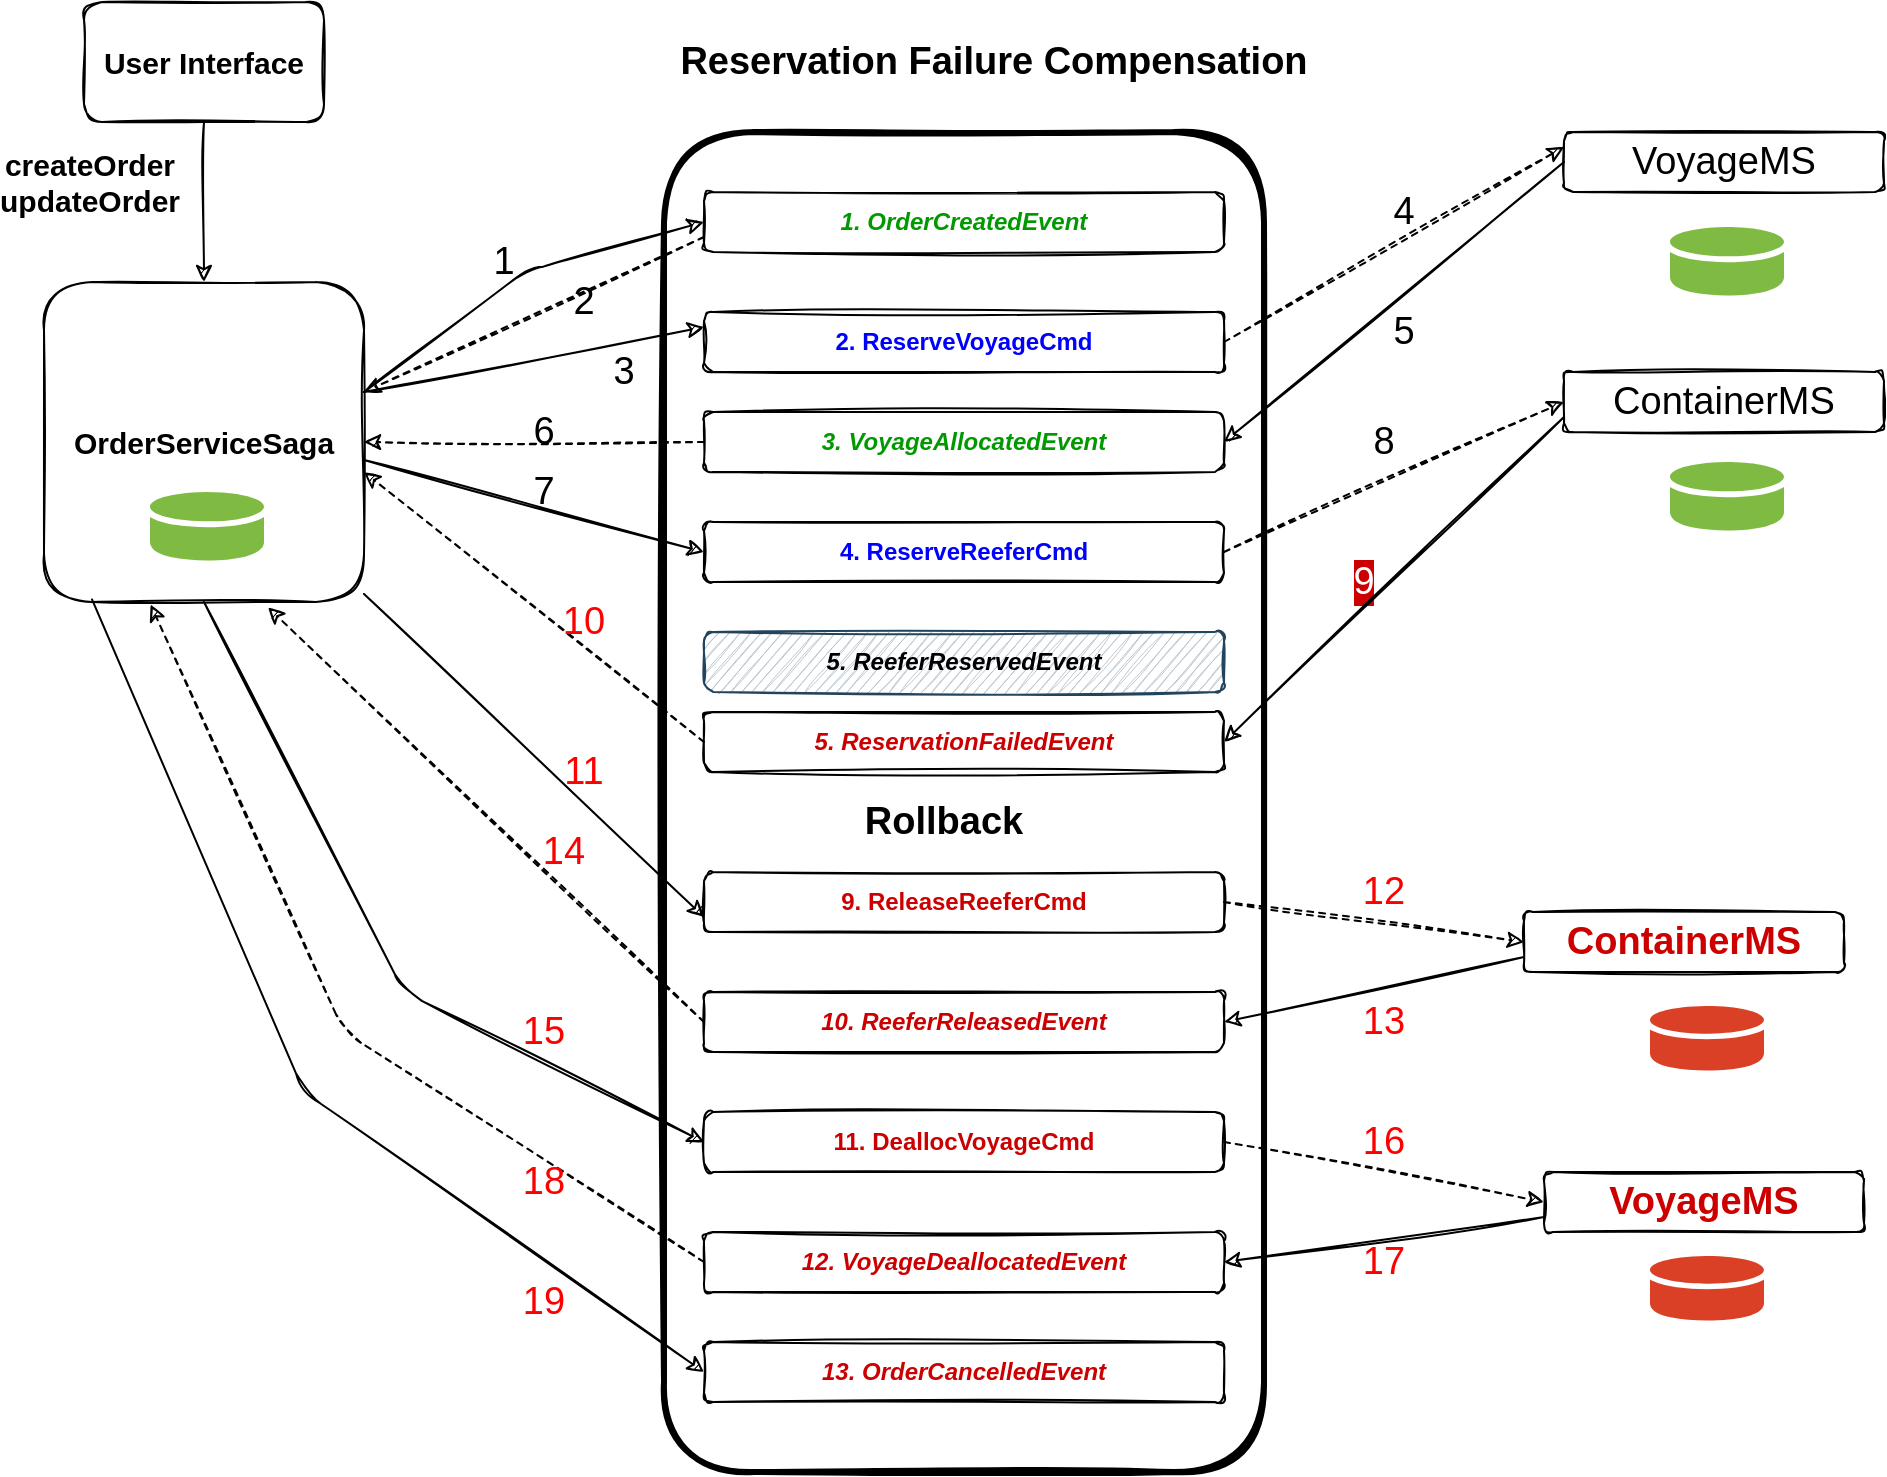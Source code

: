 <mxfile version="18.0.4" type="device"><diagram id="826VPpWqNZ8Hza4WHndU" name="Page-1"><mxGraphModel dx="1092" dy="808" grid="1" gridSize="10" guides="1" tooltips="1" connect="1" arrows="1" fold="1" page="1" pageScale="1" pageWidth="1100" pageHeight="1700" math="0" shadow="0"><root><mxCell id="0"/><mxCell id="1" parent="0"/><mxCell id="cwUZ9Wj_zchIhk9BmzC8-59" value="&lt;span style=&quot;font-size: 19px;&quot;&gt;&lt;b&gt;Reservation Failure Compensation&lt;/b&gt;&lt;/span&gt;" style="text;html=1;strokeColor=none;fillColor=none;align=center;verticalAlign=middle;whiteSpace=wrap;rounded=0;sketch=1;" parent="1" vertex="1"><mxGeometry x="400" y="620" width="330" height="30" as="geometry"/></mxCell><mxCell id="cwUZ9Wj_zchIhk9BmzC8-60" value="" style="rounded=1;whiteSpace=wrap;html=1;sketch=1;strokeWidth=3;" parent="1" vertex="1"><mxGeometry x="400" y="670" width="300" height="670" as="geometry"/></mxCell><mxCell id="cwUZ9Wj_zchIhk9BmzC8-61" value="" style="whiteSpace=wrap;html=1;aspect=fixed;rounded=1;sketch=1;" parent="1" vertex="1"><mxGeometry x="90" y="745" width="160" height="160" as="geometry"/></mxCell><mxCell id="cwUZ9Wj_zchIhk9BmzC8-62" value="&lt;b&gt;&lt;font style=&quot;font-size: 15px;&quot;&gt;OrderServiceSaga&lt;/font&gt;&lt;/b&gt;" style="text;html=1;strokeColor=none;fillColor=none;align=center;verticalAlign=middle;whiteSpace=wrap;rounded=0;sketch=1;" parent="1" vertex="1"><mxGeometry x="140" y="810" width="60" height="30" as="geometry"/></mxCell><mxCell id="cwUZ9Wj_zchIhk9BmzC8-63" value="&lt;span style=&quot;&quot;&gt;1. &lt;/span&gt;&lt;span style=&quot;&quot;&gt;OrderCreatedEvent&lt;/span&gt;" style="rounded=1;whiteSpace=wrap;html=1;sketch=1;fontStyle=3;fontColor=#009900;" parent="1" vertex="1"><mxGeometry x="420" y="700" width="260" height="30" as="geometry"/></mxCell><mxCell id="cwUZ9Wj_zchIhk9BmzC8-64" value="&lt;span style=&quot;&quot;&gt;3. &lt;/span&gt;&lt;span style=&quot;&quot;&gt;VoyageAllocatedEven&lt;/span&gt;&lt;span style=&quot;&quot;&gt;t&lt;/span&gt;" style="rounded=1;whiteSpace=wrap;html=1;sketch=1;fontStyle=3;fontColor=#009900;" parent="1" vertex="1"><mxGeometry x="420" y="810" width="260" height="30" as="geometry"/></mxCell><mxCell id="cwUZ9Wj_zchIhk9BmzC8-65" value="5.&amp;nbsp;&lt;span style=&quot;&quot;&gt;ReeferReservedEvent&lt;/span&gt;" style="rounded=1;whiteSpace=wrap;html=1;sketch=1;fontStyle=3;fillStyle=hachure;fillColor=#bac8d3;strokeColor=#23445d;" parent="1" vertex="1"><mxGeometry x="420" y="920" width="260" height="30" as="geometry"/></mxCell><mxCell id="cwUZ9Wj_zchIhk9BmzC8-67" value="" style="endArrow=classic;html=1;rounded=1;sketch=1;entryX=0;entryY=0.5;entryDx=0;entryDy=0;" parent="1" target="cwUZ9Wj_zchIhk9BmzC8-63" edge="1"><mxGeometry width="50" height="50" relative="1" as="geometry"><mxPoint x="250" y="800" as="sourcePoint"/><mxPoint x="300" y="750" as="targetPoint"/><Array as="points"><mxPoint x="330" y="740"/></Array></mxGeometry></mxCell><mxCell id="cwUZ9Wj_zchIhk9BmzC8-70" value="VoyageMS" style="rounded=1;whiteSpace=wrap;html=1;sketch=1;fontSize=19;" parent="1" vertex="1"><mxGeometry x="850" y="670" width="160" height="30" as="geometry"/></mxCell><mxCell id="cwUZ9Wj_zchIhk9BmzC8-71" value="ContainerMS" style="rounded=1;whiteSpace=wrap;html=1;sketch=1;fontSize=19;" parent="1" vertex="1"><mxGeometry x="850" y="790" width="160" height="30" as="geometry"/></mxCell><mxCell id="cwUZ9Wj_zchIhk9BmzC8-73" value="" style="endArrow=classic;html=1;rounded=1;sketch=1;fontSize=19;entryX=0;entryY=0.75;entryDx=0;entryDy=0;dashed=1;exitX=0;exitY=0.75;exitDx=0;exitDy=0;" parent="1" source="cwUZ9Wj_zchIhk9BmzC8-63" edge="1"><mxGeometry width="50" height="50" relative="1" as="geometry"><mxPoint x="570" y="870" as="sourcePoint"/><mxPoint x="250" y="800" as="targetPoint"/></mxGeometry></mxCell><mxCell id="cwUZ9Wj_zchIhk9BmzC8-74" value="1" style="text;html=1;strokeColor=none;fillColor=none;align=center;verticalAlign=middle;whiteSpace=wrap;rounded=0;sketch=1;fontSize=19;" parent="1" vertex="1"><mxGeometry x="300" y="725" width="40" height="20" as="geometry"/></mxCell><mxCell id="cwUZ9Wj_zchIhk9BmzC8-75" value="2" style="text;html=1;strokeColor=none;fillColor=none;align=center;verticalAlign=middle;whiteSpace=wrap;rounded=0;sketch=1;fontSize=19;" parent="1" vertex="1"><mxGeometry x="340" y="745" width="40" height="20" as="geometry"/></mxCell><mxCell id="cwUZ9Wj_zchIhk9BmzC8-76" value="" style="endArrow=classic;html=1;rounded=1;dashed=1;sketch=1;fontSize=19;exitX=1;exitY=0.5;exitDx=0;exitDy=0;entryX=0;entryY=0.25;entryDx=0;entryDy=0;" parent="1" source="cwUZ9Wj_zchIhk9BmzC8-78" target="cwUZ9Wj_zchIhk9BmzC8-70" edge="1"><mxGeometry width="50" height="50" relative="1" as="geometry"><mxPoint x="780" y="750" as="sourcePoint"/><mxPoint x="830" y="700" as="targetPoint"/></mxGeometry></mxCell><mxCell id="cwUZ9Wj_zchIhk9BmzC8-77" value="" style="endArrow=classic;html=1;rounded=1;sketch=1;fontSize=19;entryX=1;entryY=0.5;entryDx=0;entryDy=0;exitX=0;exitY=0.5;exitDx=0;exitDy=0;" parent="1" source="cwUZ9Wj_zchIhk9BmzC8-70" target="cwUZ9Wj_zchIhk9BmzC8-64" edge="1"><mxGeometry width="50" height="50" relative="1" as="geometry"><mxPoint x="810" y="730" as="sourcePoint"/><mxPoint x="760" y="780" as="targetPoint"/></mxGeometry></mxCell><mxCell id="cwUZ9Wj_zchIhk9BmzC8-78" value="&lt;span style=&quot;&quot;&gt;2. ReserveVoyageCmd&lt;/span&gt;" style="rounded=1;whiteSpace=wrap;html=1;sketch=1;fontStyle=1;fontColor=#0000FF;" parent="1" vertex="1"><mxGeometry x="420" y="760" width="260" height="30" as="geometry"/></mxCell><mxCell id="cwUZ9Wj_zchIhk9BmzC8-79" value="" style="endArrow=classic;html=1;rounded=1;sketch=1;fontSize=19;entryX=0;entryY=0.25;entryDx=0;entryDy=0;" parent="1" target="cwUZ9Wj_zchIhk9BmzC8-78" edge="1"><mxGeometry width="50" height="50" relative="1" as="geometry"><mxPoint x="250" y="800" as="sourcePoint"/><mxPoint x="360" y="820" as="targetPoint"/></mxGeometry></mxCell><mxCell id="cwUZ9Wj_zchIhk9BmzC8-80" value="" style="endArrow=classic;html=1;rounded=1;dashed=1;sketch=1;fontSize=19;exitX=0;exitY=0.5;exitDx=0;exitDy=0;entryX=1;entryY=0.5;entryDx=0;entryDy=0;" parent="1" source="cwUZ9Wj_zchIhk9BmzC8-64" target="cwUZ9Wj_zchIhk9BmzC8-61" edge="1"><mxGeometry width="50" height="50" relative="1" as="geometry"><mxPoint x="420" y="726.25" as="sourcePoint"/><mxPoint x="250" y="823.75" as="targetPoint"/></mxGeometry></mxCell><mxCell id="cwUZ9Wj_zchIhk9BmzC8-81" value="3" style="text;html=1;strokeColor=none;fillColor=none;align=center;verticalAlign=middle;whiteSpace=wrap;rounded=0;sketch=1;fontSize=19;" parent="1" vertex="1"><mxGeometry x="360" y="780" width="40" height="20" as="geometry"/></mxCell><mxCell id="cwUZ9Wj_zchIhk9BmzC8-82" value="4" style="text;html=1;strokeColor=none;fillColor=none;align=center;verticalAlign=middle;whiteSpace=wrap;rounded=0;sketch=1;fontSize=19;" parent="1" vertex="1"><mxGeometry x="750" y="700" width="40" height="20" as="geometry"/></mxCell><mxCell id="cwUZ9Wj_zchIhk9BmzC8-83" value="5" style="text;html=1;strokeColor=none;fillColor=none;align=center;verticalAlign=middle;whiteSpace=wrap;rounded=0;sketch=1;fontSize=19;" parent="1" vertex="1"><mxGeometry x="750" y="760" width="40" height="20" as="geometry"/></mxCell><mxCell id="cwUZ9Wj_zchIhk9BmzC8-84" value="6" style="text;html=1;strokeColor=none;fillColor=none;align=center;verticalAlign=middle;whiteSpace=wrap;rounded=0;sketch=1;fontSize=19;" parent="1" vertex="1"><mxGeometry x="320" y="810" width="40" height="20" as="geometry"/></mxCell><mxCell id="cwUZ9Wj_zchIhk9BmzC8-85" value="&lt;span style=&quot;&quot;&gt;4. ReserveReeferCmd&lt;/span&gt;" style="rounded=1;whiteSpace=wrap;html=1;sketch=1;fontStyle=1;fontColor=#0000FF;" parent="1" vertex="1"><mxGeometry x="420" y="865" width="260" height="30" as="geometry"/></mxCell><mxCell id="cwUZ9Wj_zchIhk9BmzC8-86" value="" style="endArrow=classic;html=1;rounded=1;sketch=1;entryX=0;entryY=0.5;entryDx=0;entryDy=0;exitX=1;exitY=0.556;exitDx=0;exitDy=0;exitPerimeter=0;" parent="1" source="cwUZ9Wj_zchIhk9BmzC8-61" target="cwUZ9Wj_zchIhk9BmzC8-85" edge="1"><mxGeometry width="50" height="50" relative="1" as="geometry"><mxPoint x="263.96" y="809" as="sourcePoint"/><mxPoint x="430" y="945" as="targetPoint"/></mxGeometry></mxCell><mxCell id="cwUZ9Wj_zchIhk9BmzC8-87" value="7" style="text;html=1;strokeColor=none;fillColor=none;align=center;verticalAlign=middle;whiteSpace=wrap;rounded=0;sketch=1;fontSize=19;" parent="1" vertex="1"><mxGeometry x="320" y="840" width="40" height="20" as="geometry"/></mxCell><mxCell id="cwUZ9Wj_zchIhk9BmzC8-88" value="" style="endArrow=classic;html=1;rounded=1;dashed=1;sketch=1;fontSize=19;exitX=1;exitY=0.5;exitDx=0;exitDy=0;entryX=0;entryY=0.5;entryDx=0;entryDy=0;" parent="1" source="cwUZ9Wj_zchIhk9BmzC8-85" target="cwUZ9Wj_zchIhk9BmzC8-71" edge="1"><mxGeometry width="50" height="50" relative="1" as="geometry"><mxPoint x="690" y="785" as="sourcePoint"/><mxPoint x="860" y="687.5" as="targetPoint"/></mxGeometry></mxCell><mxCell id="cwUZ9Wj_zchIhk9BmzC8-89" value="8" style="text;html=1;strokeColor=none;fillColor=none;align=center;verticalAlign=middle;whiteSpace=wrap;rounded=0;sketch=1;fontSize=19;" parent="1" vertex="1"><mxGeometry x="740" y="815" width="40" height="20" as="geometry"/></mxCell><mxCell id="cwUZ9Wj_zchIhk9BmzC8-91" value="9" style="text;html=1;strokeColor=none;fillColor=none;align=center;verticalAlign=middle;whiteSpace=wrap;rounded=0;sketch=1;fontSize=19;fontColor=#FFFFFF;labelBackgroundColor=#CC0000;" parent="1" vertex="1"><mxGeometry x="730" y="885" width="40" height="20" as="geometry"/></mxCell><mxCell id="cwUZ9Wj_zchIhk9BmzC8-96" value="" style="endArrow=classic;html=1;rounded=1;sketch=1;fontSize=19;exitX=0;exitY=0.75;exitDx=0;exitDy=0;entryX=1;entryY=0.5;entryDx=0;entryDy=0;" parent="1" source="cwUZ9Wj_zchIhk9BmzC8-71" target="cwUZ9Wj_zchIhk9BmzC8-132" edge="1"><mxGeometry width="50" height="50" relative="1" as="geometry"><mxPoint x="860" y="695" as="sourcePoint"/><mxPoint x="690" y="835" as="targetPoint"/></mxGeometry></mxCell><mxCell id="cwUZ9Wj_zchIhk9BmzC8-101" value="&lt;b&gt;&lt;font style=&quot;font-size: 19px;&quot;&gt;Rollback&lt;/font&gt;&lt;/b&gt;" style="text;html=1;strokeColor=none;fillColor=none;align=center;verticalAlign=middle;whiteSpace=wrap;rounded=0;sketch=1;" parent="1" vertex="1"><mxGeometry x="510" y="1000" width="60" height="30" as="geometry"/></mxCell><mxCell id="cwUZ9Wj_zchIhk9BmzC8-104" value="&lt;b&gt;9. ReleaseReeferCmd&lt;/b&gt;" style="rounded=1;whiteSpace=wrap;html=1;sketch=1;align=center;fontColor=#CC0000;" parent="1" vertex="1"><mxGeometry x="420" y="1040" width="260" height="30" as="geometry"/></mxCell><mxCell id="cwUZ9Wj_zchIhk9BmzC8-105" value="" style="endArrow=classic;html=1;rounded=1;sketch=1;entryX=0;entryY=0.75;entryDx=0;entryDy=0;fontColor=#CC0000;" parent="1" source="cwUZ9Wj_zchIhk9BmzC8-61" target="cwUZ9Wj_zchIhk9BmzC8-104" edge="1"><mxGeometry width="50" height="50" relative="1" as="geometry"><mxPoint x="260" y="815" as="sourcePoint"/><mxPoint x="430" y="995" as="targetPoint"/></mxGeometry></mxCell><mxCell id="cwUZ9Wj_zchIhk9BmzC8-106" value="ContainerMS" style="rounded=1;whiteSpace=wrap;html=1;sketch=1;fontSize=19;fontColor=#CC0000;fontStyle=1" parent="1" vertex="1"><mxGeometry x="830" y="1060" width="160" height="30" as="geometry"/></mxCell><mxCell id="cwUZ9Wj_zchIhk9BmzC8-107" value="" style="endArrow=classic;html=1;rounded=1;dashed=1;sketch=1;fontSize=19;entryX=0;entryY=0.5;entryDx=0;entryDy=0;exitX=1;exitY=0.5;exitDx=0;exitDy=0;" parent="1" source="cwUZ9Wj_zchIhk9BmzC8-104" target="cwUZ9Wj_zchIhk9BmzC8-106" edge="1"><mxGeometry width="50" height="50" relative="1" as="geometry"><mxPoint x="690" y="995" as="sourcePoint"/><mxPoint x="860" y="935" as="targetPoint"/></mxGeometry></mxCell><mxCell id="cwUZ9Wj_zchIhk9BmzC8-108" value="&lt;b&gt;10. ReeferReleasedEvent&lt;/b&gt;" style="rounded=1;whiteSpace=wrap;html=1;sketch=1;align=center;fontColor=#CC0000;fontStyle=2" parent="1" vertex="1"><mxGeometry x="420" y="1100" width="260" height="30" as="geometry"/></mxCell><mxCell id="cwUZ9Wj_zchIhk9BmzC8-109" value="" style="endArrow=classic;html=1;rounded=1;sketch=1;fontSize=19;entryX=1;entryY=0.5;entryDx=0;entryDy=0;exitX=0;exitY=0.75;exitDx=0;exitDy=0;fontColor=#CC0000;labelBackgroundColor=#CC0000;startArrow=none;" parent="1" source="cwUZ9Wj_zchIhk9BmzC8-106" target="cwUZ9Wj_zchIhk9BmzC8-108" edge="1"><mxGeometry width="50" height="50" relative="1" as="geometry"><mxPoint x="760" y="1105" as="sourcePoint"/><mxPoint x="690" y="1105" as="targetPoint"/></mxGeometry></mxCell><mxCell id="cwUZ9Wj_zchIhk9BmzC8-110" value="" style="endArrow=classic;html=1;rounded=1;dashed=1;sketch=1;fontSize=19;exitX=0;exitY=0.5;exitDx=0;exitDy=0;entryX=0.7;entryY=1.017;entryDx=0;entryDy=0;entryPerimeter=0;" parent="1" source="cwUZ9Wj_zchIhk9BmzC8-108" target="cwUZ9Wj_zchIhk9BmzC8-61" edge="1"><mxGeometry width="50" height="50" relative="1" as="geometry"><mxPoint x="430" y="1097.5" as="sourcePoint"/><mxPoint x="260" y="875" as="targetPoint"/></mxGeometry></mxCell><mxCell id="cwUZ9Wj_zchIhk9BmzC8-112" value="&lt;b&gt;11. DeallocVoyageCmd&lt;/b&gt;" style="rounded=1;whiteSpace=wrap;html=1;sketch=1;align=center;fontColor=#CC0000;" parent="1" vertex="1"><mxGeometry x="420" y="1160" width="260" height="30" as="geometry"/></mxCell><mxCell id="cwUZ9Wj_zchIhk9BmzC8-113" value="" style="endArrow=classic;html=1;rounded=1;sketch=1;entryX=0;entryY=0.5;entryDx=0;entryDy=0;exitX=0.5;exitY=1;exitDx=0;exitDy=0;" parent="1" source="cwUZ9Wj_zchIhk9BmzC8-61" target="cwUZ9Wj_zchIhk9BmzC8-112" edge="1"><mxGeometry width="50" height="50" relative="1" as="geometry"><mxPoint x="260" y="815" as="sourcePoint"/><mxPoint x="430" y="995" as="targetPoint"/><Array as="points"><mxPoint x="270" y="1100"/></Array></mxGeometry></mxCell><mxCell id="cwUZ9Wj_zchIhk9BmzC8-114" value="VoyageMS" style="rounded=1;whiteSpace=wrap;html=1;sketch=1;fontSize=19;fontStyle=1;fontColor=#CC0000;" parent="1" vertex="1"><mxGeometry x="840" y="1190" width="160" height="30" as="geometry"/></mxCell><mxCell id="cwUZ9Wj_zchIhk9BmzC8-115" value="" style="endArrow=classic;html=1;rounded=1;dashed=1;sketch=1;fontSize=19;exitX=1;exitY=0.5;exitDx=0;exitDy=0;entryX=0;entryY=0.5;entryDx=0;entryDy=0;" parent="1" source="cwUZ9Wj_zchIhk9BmzC8-112" target="cwUZ9Wj_zchIhk9BmzC8-114" edge="1"><mxGeometry width="50" height="50" relative="1" as="geometry"><mxPoint x="690" y="890" as="sourcePoint"/><mxPoint x="860" y="815" as="targetPoint"/></mxGeometry></mxCell><mxCell id="cwUZ9Wj_zchIhk9BmzC8-116" value="&lt;b&gt;12. VoyageDeallocatedEvent&lt;/b&gt;" style="rounded=1;whiteSpace=wrap;html=1;sketch=1;align=center;fontColor=#CC0000;fontStyle=2" parent="1" vertex="1"><mxGeometry x="420" y="1220" width="260" height="30" as="geometry"/></mxCell><mxCell id="cwUZ9Wj_zchIhk9BmzC8-117" value="" style="endArrow=classic;html=1;rounded=1;sketch=1;fontSize=19;entryX=1;entryY=0.5;entryDx=0;entryDy=0;exitX=0;exitY=0.75;exitDx=0;exitDy=0;fontColor=#CC0000;labelBackgroundColor=#CC0000;" parent="1" source="cwUZ9Wj_zchIhk9BmzC8-114" target="cwUZ9Wj_zchIhk9BmzC8-116" edge="1"><mxGeometry width="50" height="50" relative="1" as="geometry"><mxPoint x="840" y="1162.5" as="sourcePoint"/><mxPoint x="690" y="1205" as="targetPoint"/></mxGeometry></mxCell><mxCell id="cwUZ9Wj_zchIhk9BmzC8-118" value="" style="endArrow=classic;html=1;rounded=1;dashed=1;sketch=1;fontSize=19;exitX=0;exitY=0.5;exitDx=0;exitDy=0;entryX=0.333;entryY=1.008;entryDx=0;entryDy=0;entryPerimeter=0;" parent="1" source="cwUZ9Wj_zchIhk9BmzC8-116" target="cwUZ9Wj_zchIhk9BmzC8-61" edge="1"><mxGeometry width="50" height="50" relative="1" as="geometry"><mxPoint x="430" y="1205" as="sourcePoint"/><mxPoint x="224" y="877.04" as="targetPoint"/><Array as="points"><mxPoint x="240" y="1120"/></Array></mxGeometry></mxCell><mxCell id="cwUZ9Wj_zchIhk9BmzC8-119" value="&lt;b&gt;13. OrderCancelledEvent&lt;/b&gt;" style="rounded=1;whiteSpace=wrap;html=1;sketch=1;align=center;fontColor=#CC0000;fontStyle=2" parent="1" vertex="1"><mxGeometry x="420" y="1275" width="260" height="30" as="geometry"/></mxCell><mxCell id="cwUZ9Wj_zchIhk9BmzC8-120" value="" style="endArrow=classic;html=1;rounded=1;sketch=1;entryX=0;entryY=0.5;entryDx=0;entryDy=0;exitX=0.15;exitY=0.992;exitDx=0;exitDy=0;exitPerimeter=0;" parent="1" source="cwUZ9Wj_zchIhk9BmzC8-61" target="cwUZ9Wj_zchIhk9BmzC8-119" edge="1"><mxGeometry width="50" height="50" relative="1" as="geometry"><mxPoint x="200" y="875" as="sourcePoint"/><mxPoint x="430" y="1255" as="targetPoint"/><Array as="points"><mxPoint x="220" y="1150"/></Array></mxGeometry></mxCell><mxCell id="cwUZ9Wj_zchIhk9BmzC8-122" value="14" style="text;html=1;strokeColor=none;fillColor=none;align=center;verticalAlign=middle;whiteSpace=wrap;rounded=0;sketch=1;fontSize=19;fontColor=#FF0000;" parent="1" vertex="1"><mxGeometry x="330" y="1020" width="40" height="20" as="geometry"/></mxCell><mxCell id="cwUZ9Wj_zchIhk9BmzC8-124" value="16" style="text;html=1;strokeColor=none;fillColor=none;align=center;verticalAlign=middle;whiteSpace=wrap;rounded=0;sketch=1;fontSize=19;fontColor=#FF0000;" parent="1" vertex="1"><mxGeometry x="740" y="1165" width="40" height="20" as="geometry"/></mxCell><mxCell id="cwUZ9Wj_zchIhk9BmzC8-125" value="15" style="text;html=1;strokeColor=none;fillColor=none;align=center;verticalAlign=middle;whiteSpace=wrap;rounded=0;sketch=1;fontSize=19;fontColor=#FF0000;" parent="1" vertex="1"><mxGeometry x="320" y="1110" width="40" height="20" as="geometry"/></mxCell><mxCell id="cwUZ9Wj_zchIhk9BmzC8-127" value="17" style="text;html=1;strokeColor=none;fillColor=none;align=center;verticalAlign=middle;whiteSpace=wrap;rounded=0;sketch=1;fontSize=19;fontColor=#FF0000;" parent="1" vertex="1"><mxGeometry x="740" y="1225" width="40" height="20" as="geometry"/></mxCell><mxCell id="cwUZ9Wj_zchIhk9BmzC8-129" value="18" style="text;html=1;strokeColor=none;fillColor=none;align=center;verticalAlign=middle;whiteSpace=wrap;rounded=0;sketch=1;fontSize=19;fontColor=#FF0000;" parent="1" vertex="1"><mxGeometry x="320" y="1185" width="40" height="20" as="geometry"/></mxCell><mxCell id="cwUZ9Wj_zchIhk9BmzC8-130" value="19" style="text;html=1;strokeColor=none;fillColor=none;align=center;verticalAlign=middle;whiteSpace=wrap;rounded=0;sketch=1;fontSize=19;fontColor=#FF0000;" parent="1" vertex="1"><mxGeometry x="320" y="1245" width="40" height="20" as="geometry"/></mxCell><mxCell id="cwUZ9Wj_zchIhk9BmzC8-132" value="5.&amp;nbsp;&lt;span style=&quot;&quot;&gt;ReservationFailedEvent&lt;/span&gt;" style="rounded=1;whiteSpace=wrap;html=1;sketch=1;fontStyle=3;fontColor=#CC0000;" parent="1" vertex="1"><mxGeometry x="420" y="960" width="260" height="30" as="geometry"/></mxCell><mxCell id="cwUZ9Wj_zchIhk9BmzC8-133" value="" style="endArrow=classic;html=1;rounded=1;dashed=1;sketch=1;fontSize=19;exitX=0;exitY=0.5;exitDx=0;exitDy=0;entryX=1;entryY=0.594;entryDx=0;entryDy=0;entryPerimeter=0;" parent="1" source="cwUZ9Wj_zchIhk9BmzC8-132" target="cwUZ9Wj_zchIhk9BmzC8-61" edge="1"><mxGeometry width="50" height="50" relative="1" as="geometry"><mxPoint x="430" y="945" as="sourcePoint"/><mxPoint x="260" y="830" as="targetPoint"/></mxGeometry></mxCell><mxCell id="cwUZ9Wj_zchIhk9BmzC8-134" value="10" style="text;html=1;strokeColor=none;fillColor=none;align=center;verticalAlign=middle;whiteSpace=wrap;rounded=0;sketch=1;fontSize=19;fontColor=#FF0000;" parent="1" vertex="1"><mxGeometry x="340" y="905" width="40" height="20" as="geometry"/></mxCell><mxCell id="cwUZ9Wj_zchIhk9BmzC8-136" value="11" style="text;html=1;strokeColor=none;fillColor=none;align=center;verticalAlign=middle;whiteSpace=wrap;rounded=0;sketch=1;fontSize=19;fontColor=#FF0000;" parent="1" vertex="1"><mxGeometry x="340" y="980" width="40" height="20" as="geometry"/></mxCell><mxCell id="cwUZ9Wj_zchIhk9BmzC8-137" value="12" style="text;html=1;strokeColor=none;fillColor=none;align=center;verticalAlign=middle;whiteSpace=wrap;rounded=0;sketch=1;fontSize=19;fontColor=#FF0000;" parent="1" vertex="1"><mxGeometry x="740" y="1040" width="40" height="20" as="geometry"/></mxCell><mxCell id="cwUZ9Wj_zchIhk9BmzC8-140" value="13" style="text;html=1;strokeColor=none;fillColor=none;align=center;verticalAlign=middle;whiteSpace=wrap;rounded=0;sketch=1;fontSize=19;fontColor=#FF0000;" parent="1" vertex="1"><mxGeometry x="740" y="1105" width="40" height="20" as="geometry"/></mxCell><mxCell id="IjJJO0gfh4pNSmaFTKeE-1" value="" style="sketch=0;shadow=0;dashed=0;html=1;strokeColor=none;labelPosition=center;verticalLabelPosition=bottom;verticalAlign=top;outlineConnect=0;align=center;shape=mxgraph.office.databases.database_mini_1;fillColor=#DA4026;rounded=1;labelBackgroundColor=#CC0000;fillStyle=hachure;fontSize=15;fontColor=#FFFFFF;" vertex="1" parent="1"><mxGeometry x="893" y="1107" width="57" height="33" as="geometry"/></mxCell><mxCell id="IjJJO0gfh4pNSmaFTKeE-2" value="" style="sketch=0;shadow=0;dashed=0;html=1;strokeColor=none;labelPosition=center;verticalLabelPosition=bottom;verticalAlign=top;outlineConnect=0;align=center;shape=mxgraph.office.databases.database_mini_1;fillColor=#DA4026;rounded=1;labelBackgroundColor=#CC0000;fillStyle=hachure;fontSize=15;fontColor=#FFFFFF;" vertex="1" parent="1"><mxGeometry x="893" y="1232" width="57" height="33" as="geometry"/></mxCell><mxCell id="IjJJO0gfh4pNSmaFTKeE-3" value="" style="sketch=0;shadow=0;dashed=0;html=1;strokeColor=none;labelPosition=center;verticalLabelPosition=bottom;verticalAlign=top;outlineConnect=0;align=center;shape=mxgraph.office.databases.database_mini_1;fillColor=#7FBA42;rounded=1;labelBackgroundColor=#CC0000;fillStyle=hachure;fontSize=15;fontColor=#FFFFFF;" vertex="1" parent="1"><mxGeometry x="903" y="835" width="57" height="35" as="geometry"/></mxCell><mxCell id="IjJJO0gfh4pNSmaFTKeE-4" value="" style="sketch=0;shadow=0;dashed=0;html=1;strokeColor=none;labelPosition=center;verticalLabelPosition=bottom;verticalAlign=top;outlineConnect=0;align=center;shape=mxgraph.office.databases.database_mini_1;fillColor=#7FBA42;rounded=1;labelBackgroundColor=#CC0000;fillStyle=hachure;fontSize=15;fontColor=#FFFFFF;" vertex="1" parent="1"><mxGeometry x="903" y="717.5" width="57" height="35" as="geometry"/></mxCell><mxCell id="IjJJO0gfh4pNSmaFTKeE-5" value="" style="sketch=0;shadow=0;dashed=0;html=1;strokeColor=none;labelPosition=center;verticalLabelPosition=bottom;verticalAlign=top;outlineConnect=0;align=center;shape=mxgraph.office.databases.database_mini_1;fillColor=#7FBA42;rounded=1;labelBackgroundColor=#CC0000;fillStyle=hachure;fontSize=15;fontColor=#FFFFFF;" vertex="1" parent="1"><mxGeometry x="143" y="850" width="57" height="35" as="geometry"/></mxCell><mxCell id="IjJJO0gfh4pNSmaFTKeE-7" style="edgeStyle=orthogonalEdgeStyle;rounded=1;sketch=1;orthogonalLoop=1;jettySize=auto;html=1;labelBackgroundColor=#CC0000;fontSize=15;fontColor=#000000;" edge="1" parent="1" source="IjJJO0gfh4pNSmaFTKeE-6" target="cwUZ9Wj_zchIhk9BmzC8-61"><mxGeometry relative="1" as="geometry"/></mxCell><mxCell id="IjJJO0gfh4pNSmaFTKeE-6" value="User Interface" style="rounded=1;whiteSpace=wrap;html=1;labelBackgroundColor=#FFFFFF;sketch=1;fillStyle=hachure;fontSize=15;fontColor=#000000;strokeWidth=1;fontStyle=1" vertex="1" parent="1"><mxGeometry x="110" y="605" width="120" height="60" as="geometry"/></mxCell><mxCell id="IjJJO0gfh4pNSmaFTKeE-8" value="createOrder&lt;br&gt;updateOrder" style="text;html=1;strokeColor=none;fillColor=none;align=center;verticalAlign=middle;whiteSpace=wrap;rounded=0;labelBackgroundColor=#FFFFFF;sketch=1;fillStyle=hachure;fontSize=15;fontColor=#000000;fontStyle=1" vertex="1" parent="1"><mxGeometry x="83" y="680" width="60" height="30" as="geometry"/></mxCell></root></mxGraphModel></diagram></mxfile>